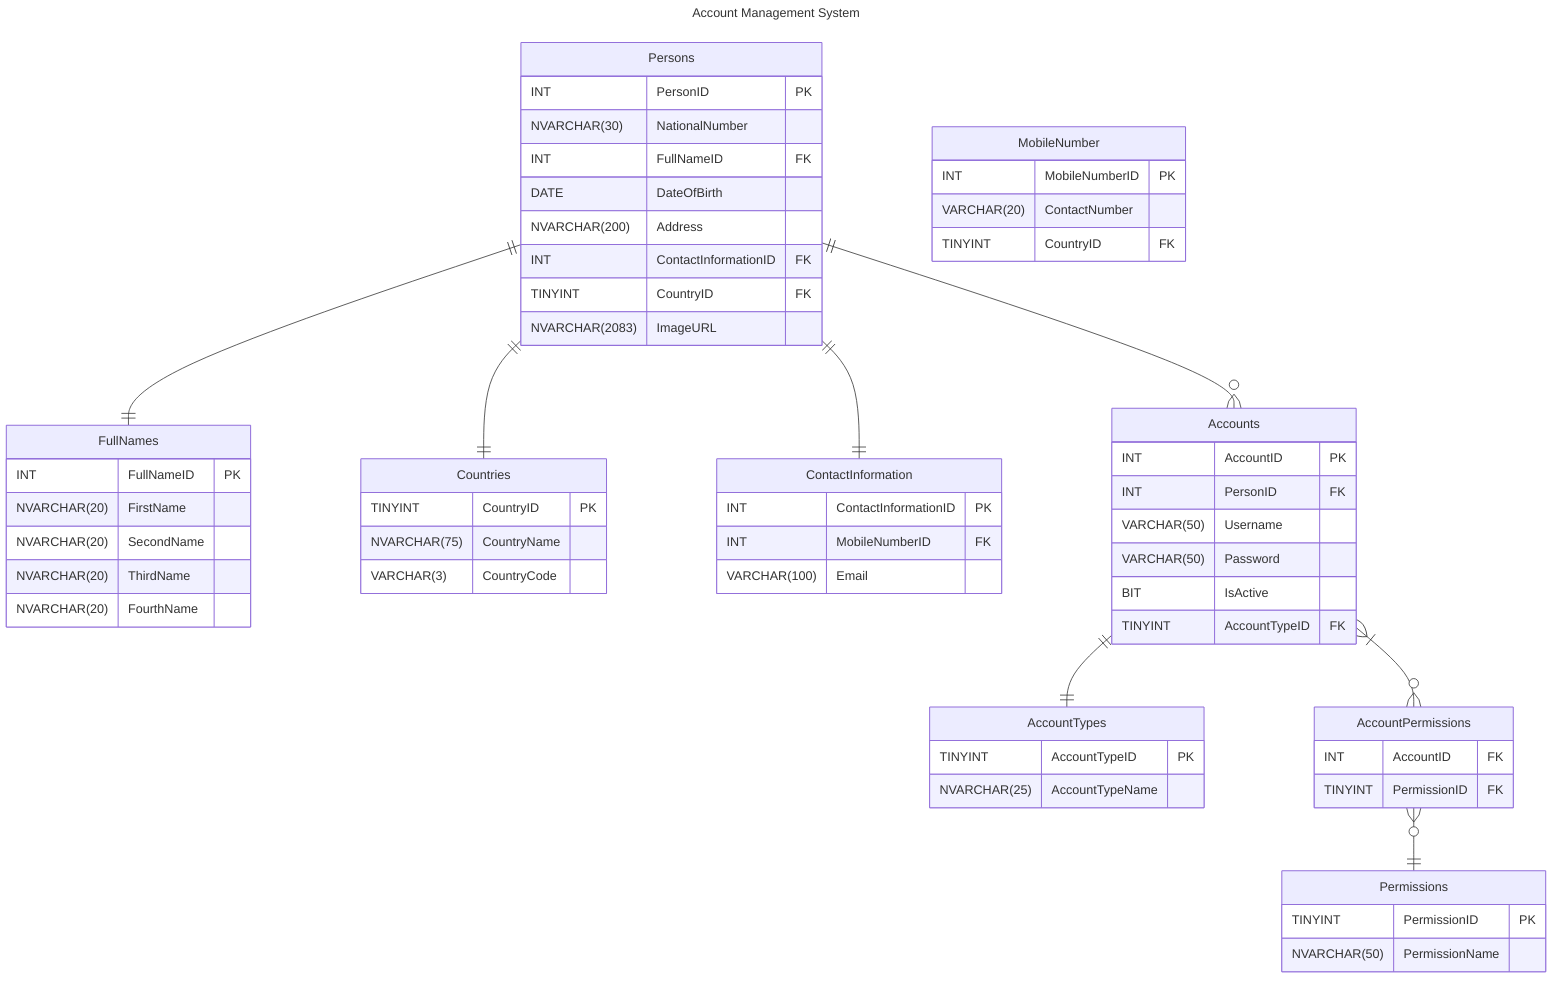 ---
title: Account Management System
---
erDiagram
    Persons {
        INT PersonID PK
        NVARCHAR(30) NationalNumber
        INT FullNameID FK
        DATE DateOfBirth
        NVARCHAR(200) Address
        INT ContactInformationID FK
        TINYINT CountryID FK
        NVARCHAR(2083) ImageURL
    }
    FullNames {
        INT FullNameID PK
        NVARCHAR(20) FirstName
        NVARCHAR(20) SecondName
        NVARCHAR(20) ThirdName
        NVARCHAR(20) FourthName
    }
    Countries {
        TINYINT CountryID PK
        NVARCHAR(75) CountryName
        VARCHAR(3) CountryCode
    }
    MobileNumber {
        INT MobileNumberID PK
        VARCHAR(20) ContactNumber
        TINYINT CountryID FK
    }
    ContactInformation {
        INT ContactInformationID PK
        INT MobileNumberID FK
        VARCHAR(100) Email
    }
    AccountTypes {
        TINYINT AccountTypeID PK
        NVARCHAR(25) AccountTypeName
    }
    Accounts {
        INT AccountID PK
        INT PersonID FK
        VARCHAR(50) Username
        VARCHAR(50) Password
        BIT IsActive
        TINYINT AccountTypeID FK
    }
    AccountPermissions {
        INT AccountID FK
        TINYINT PermissionID FK
    }
    Permissions {
        TINYINT PermissionID PK
        NVARCHAR(50) PermissionName
    }

    Persons ||--|| FullNames: ""
    Persons ||--|| Countries: ""
    Persons ||--|| ContactInformation: ""
    Persons ||--o{ Accounts: ""
    Accounts ||--|| AccountTypes: ""
    Accounts }|--o{ AccountPermissions: ""
    AccountPermissions }o--|| Permissions: ""